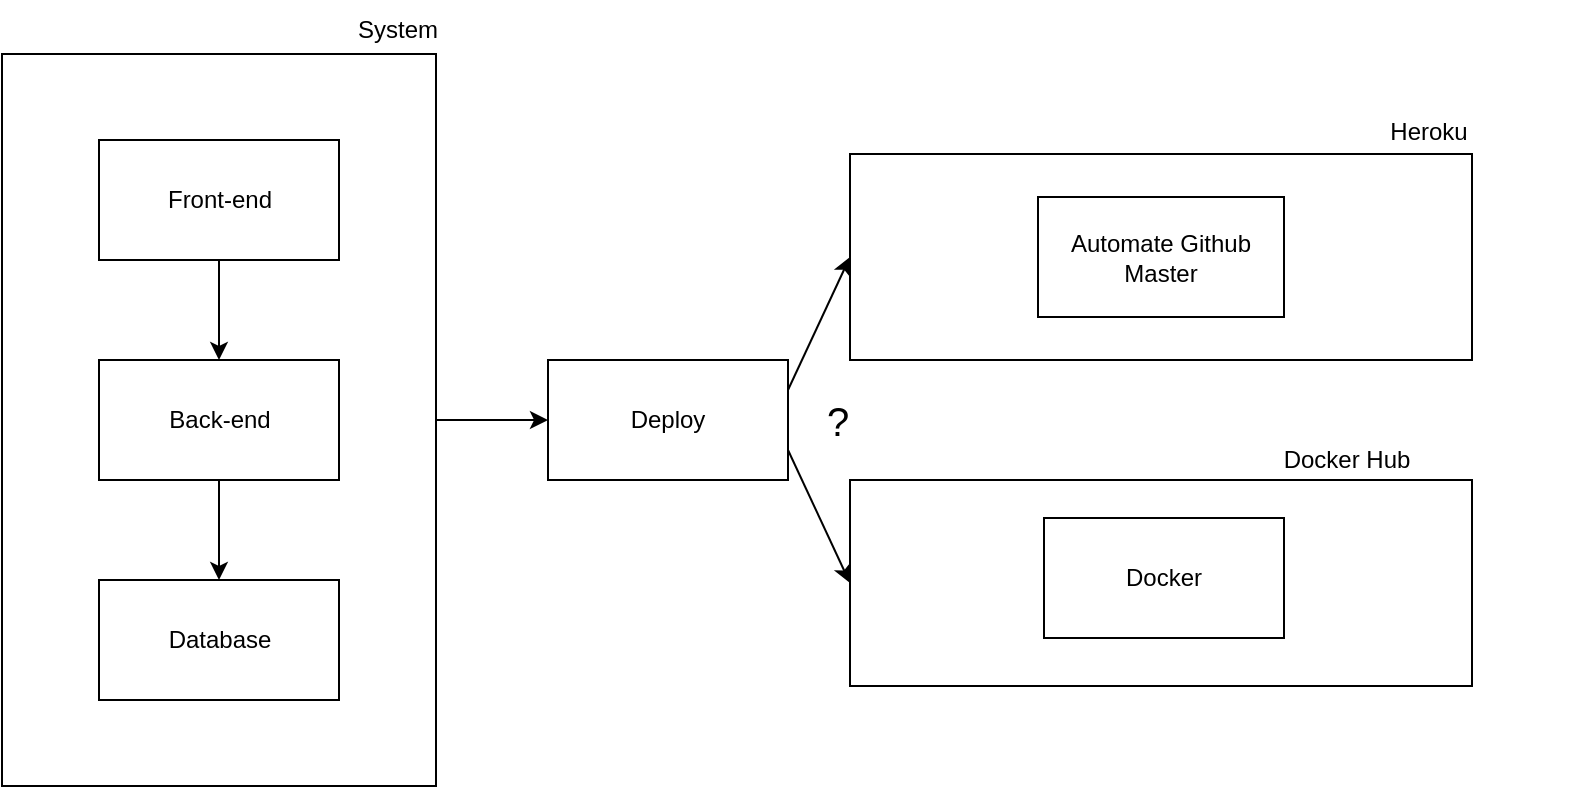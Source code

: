 <mxfile>
    <diagram id="vMVbhK-qQRgrkQJiZG_x" name="Page-1">
        <mxGraphModel dx="2571" dy="1573" grid="0" gridSize="10" guides="1" tooltips="1" connect="1" arrows="1" fold="1" page="1" pageScale="1" pageWidth="827" pageHeight="1169" math="0" shadow="0">
            <root>
                <mxCell id="0"/>
                <mxCell id="1" parent="0"/>
                <mxCell id="27" value="" style="rounded=0;whiteSpace=wrap;html=1;" parent="1" vertex="1">
                    <mxGeometry x="-704" y="-796" width="311" height="103" as="geometry"/>
                </mxCell>
                <mxCell id="24" value="" style="rounded=0;whiteSpace=wrap;html=1;" parent="1" vertex="1">
                    <mxGeometry x="-704" y="-633" width="311" height="103" as="geometry"/>
                </mxCell>
                <mxCell id="17" style="edgeStyle=none;html=1;exitX=0.5;exitY=0;exitDx=0;exitDy=0;entryX=0;entryY=0.5;entryDx=0;entryDy=0;" parent="1" source="14" target="16" edge="1">
                    <mxGeometry relative="1" as="geometry"/>
                </mxCell>
                <mxCell id="14" value="" style="rounded=0;whiteSpace=wrap;html=1;direction=south;" parent="1" vertex="1">
                    <mxGeometry x="-1128" y="-846" width="217" height="366" as="geometry"/>
                </mxCell>
                <mxCell id="11" style="edgeStyle=none;html=1;exitX=0.5;exitY=1;exitDx=0;exitDy=0;entryX=0.5;entryY=0;entryDx=0;entryDy=0;" parent="1" source="6" target="7" edge="1">
                    <mxGeometry relative="1" as="geometry"/>
                </mxCell>
                <mxCell id="6" value="Front-end" style="rounded=0;whiteSpace=wrap;html=1;" parent="1" vertex="1">
                    <mxGeometry x="-1079.5" y="-803" width="120" height="60" as="geometry"/>
                </mxCell>
                <mxCell id="12" style="edgeStyle=none;html=1;exitX=0.5;exitY=1;exitDx=0;exitDy=0;entryX=0.5;entryY=0;entryDx=0;entryDy=0;" parent="1" source="7" target="8" edge="1">
                    <mxGeometry relative="1" as="geometry"/>
                </mxCell>
                <mxCell id="7" value="Back-end" style="rounded=0;whiteSpace=wrap;html=1;" parent="1" vertex="1">
                    <mxGeometry x="-1079.5" y="-693" width="120" height="60" as="geometry"/>
                </mxCell>
                <mxCell id="8" value="Database" style="rounded=0;whiteSpace=wrap;html=1;" parent="1" vertex="1">
                    <mxGeometry x="-1079.5" y="-583" width="120" height="60" as="geometry"/>
                </mxCell>
                <mxCell id="25" style="edgeStyle=none;html=1;exitX=1;exitY=0.75;exitDx=0;exitDy=0;entryX=0;entryY=0.5;entryDx=0;entryDy=0;" parent="1" source="16" target="24" edge="1">
                    <mxGeometry relative="1" as="geometry"/>
                </mxCell>
                <mxCell id="28" style="edgeStyle=none;html=1;exitX=1;exitY=0.25;exitDx=0;exitDy=0;entryX=0;entryY=0.5;entryDx=0;entryDy=0;" parent="1" source="16" target="27" edge="1">
                    <mxGeometry relative="1" as="geometry"/>
                </mxCell>
                <mxCell id="16" value="Deploy" style="rounded=0;whiteSpace=wrap;html=1;" parent="1" vertex="1">
                    <mxGeometry x="-855" y="-693" width="120" height="60" as="geometry"/>
                </mxCell>
                <mxCell id="19" value="Automate Github Master" style="rounded=0;whiteSpace=wrap;html=1;" parent="1" vertex="1">
                    <mxGeometry x="-610" y="-774.5" width="123" height="60" as="geometry"/>
                </mxCell>
                <mxCell id="20" value="Docker" style="rounded=0;whiteSpace=wrap;html=1;" parent="1" vertex="1">
                    <mxGeometry x="-607" y="-614" width="120" height="60" as="geometry"/>
                </mxCell>
                <mxCell id="26" value="Docker Hub" style="text;html=1;strokeColor=none;fillColor=none;align=center;verticalAlign=middle;whiteSpace=wrap;rounded=0;" parent="1" vertex="1">
                    <mxGeometry x="-528" y="-658" width="145" height="30" as="geometry"/>
                </mxCell>
                <mxCell id="29" value="Heroku" style="text;html=1;strokeColor=none;fillColor=none;align=center;verticalAlign=middle;whiteSpace=wrap;rounded=0;" parent="1" vertex="1">
                    <mxGeometry x="-487" y="-822" width="145" height="30" as="geometry"/>
                </mxCell>
                <mxCell id="30" value="&lt;font style=&quot;font-size: 20px&quot;&gt;?&lt;/font&gt;" style="text;html=1;strokeColor=none;fillColor=none;align=center;verticalAlign=middle;whiteSpace=wrap;rounded=0;" parent="1" vertex="1">
                    <mxGeometry x="-731" y="-678" width="42" height="30" as="geometry"/>
                </mxCell>
                <mxCell id="31" value="&lt;font style=&quot;font-size: 12px&quot;&gt;System&lt;/font&gt;" style="text;html=1;strokeColor=none;fillColor=none;align=center;verticalAlign=middle;whiteSpace=wrap;rounded=0;" parent="1" vertex="1">
                    <mxGeometry x="-951" y="-873" width="42" height="30" as="geometry"/>
                </mxCell>
            </root>
        </mxGraphModel>
    </diagram>
</mxfile>